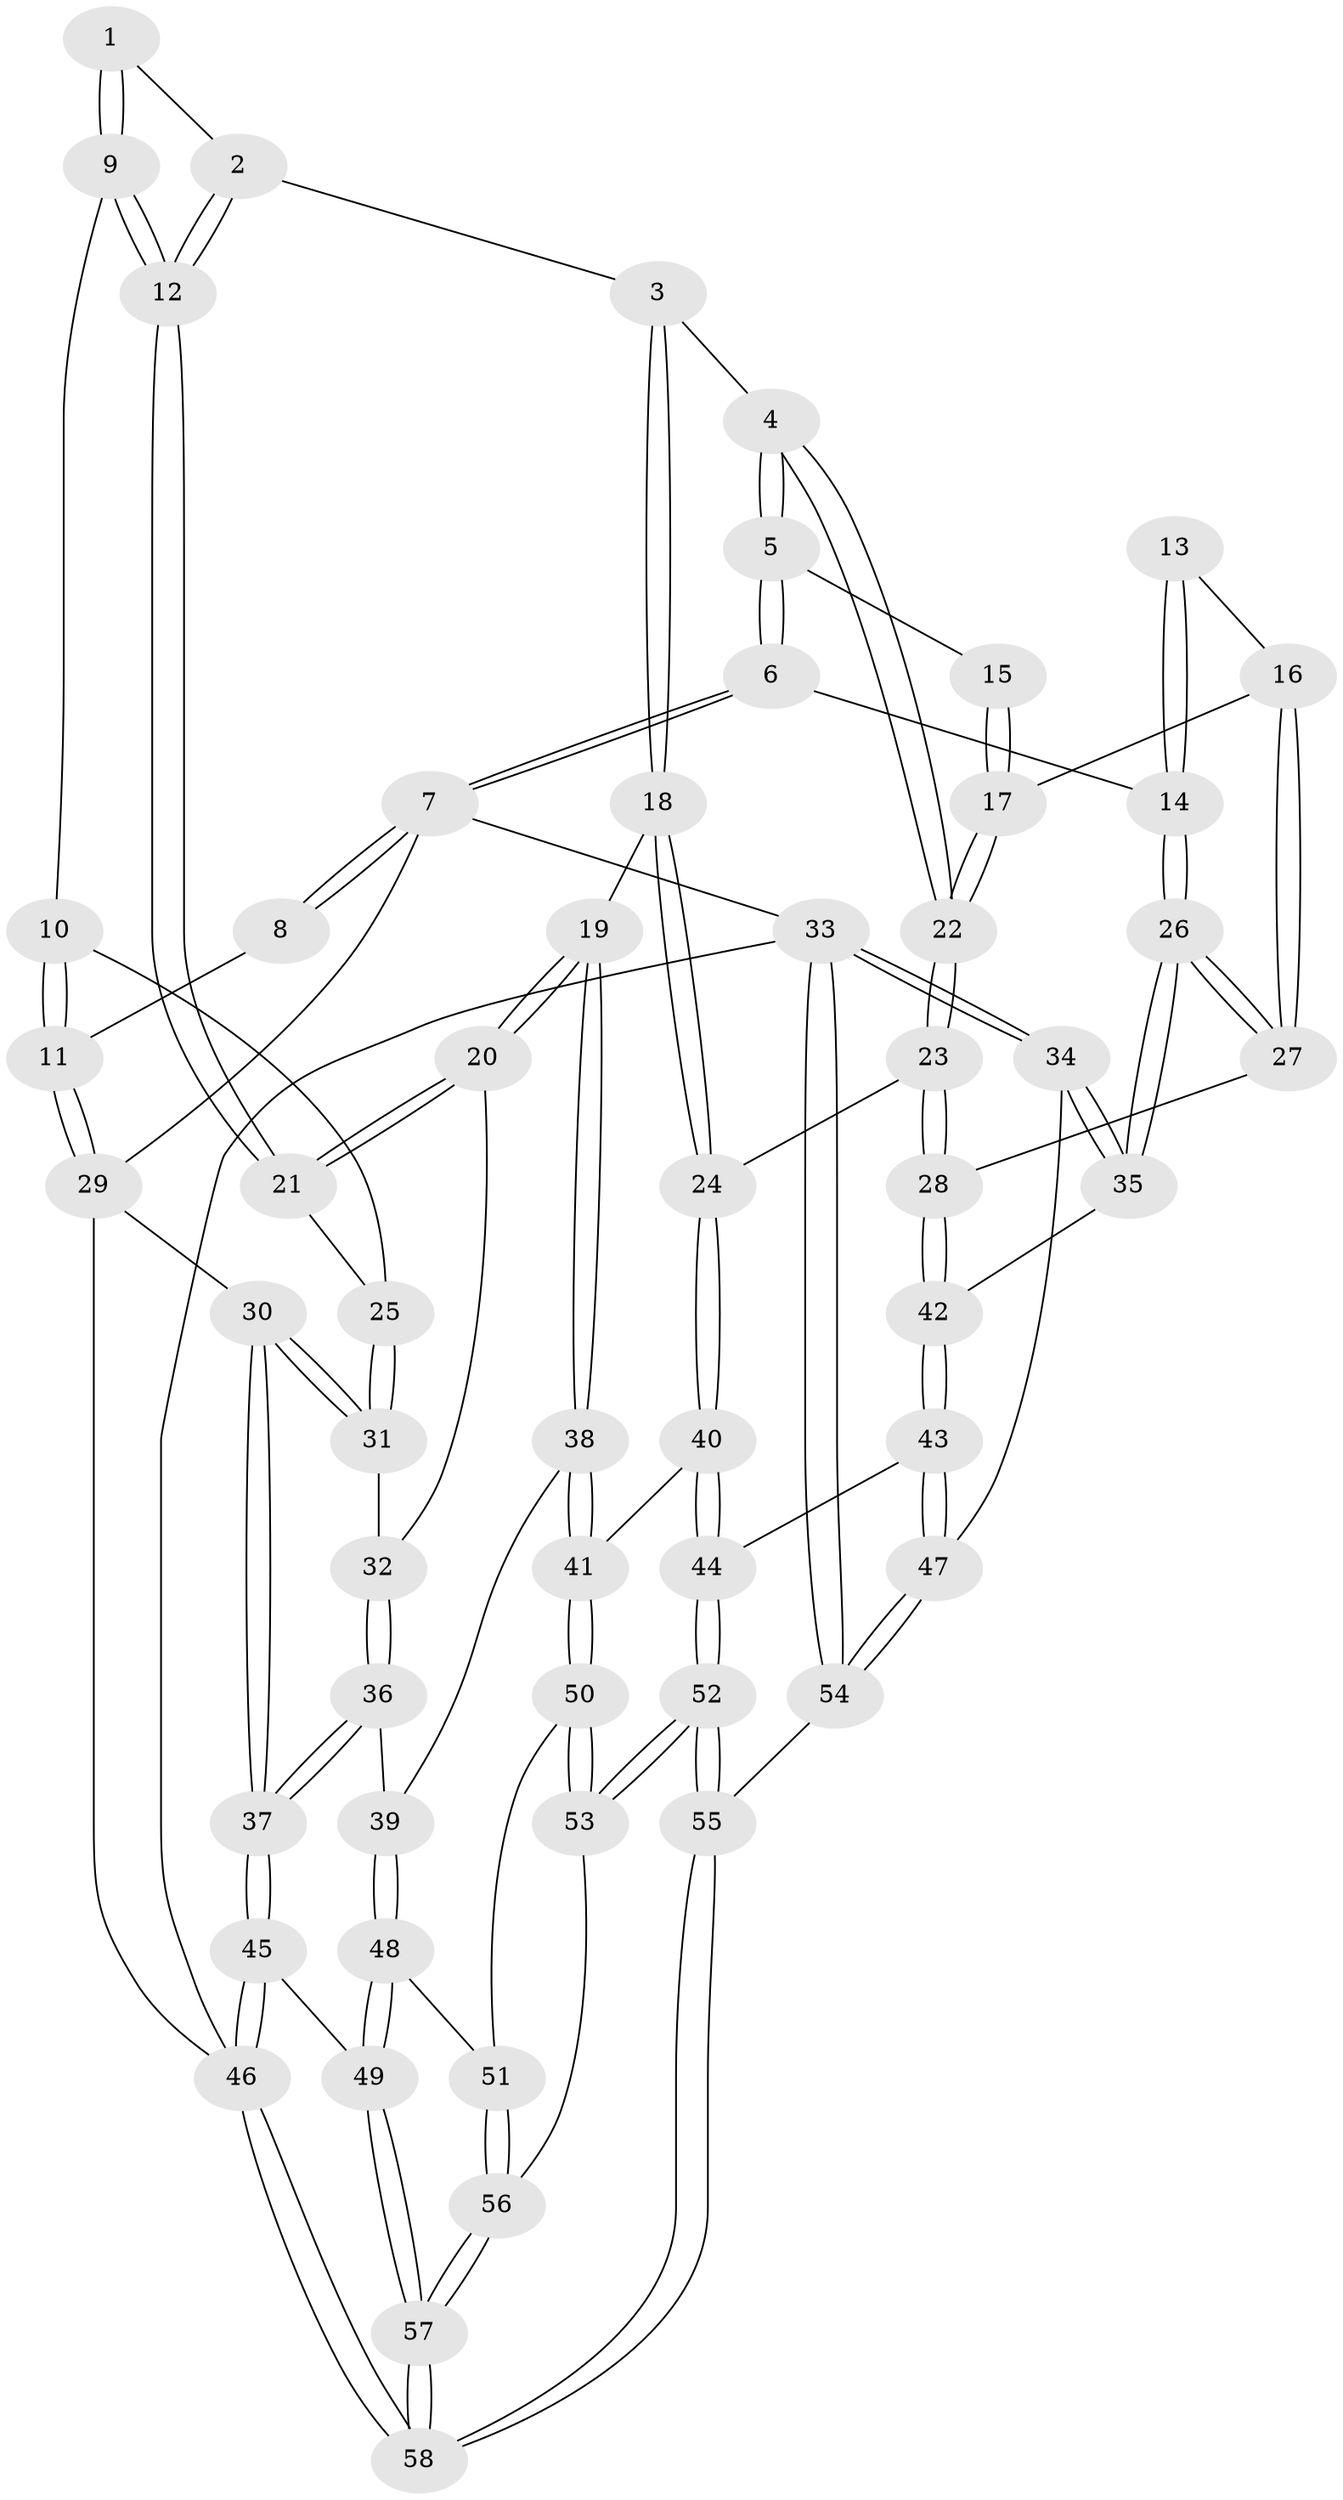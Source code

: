 // Generated by graph-tools (version 1.1) at 2025/51/03/09/25 03:51:10]
// undirected, 58 vertices, 142 edges
graph export_dot {
graph [start="1"]
  node [color=gray90,style=filled];
  1 [pos="+0.46894394191331357+0"];
  2 [pos="+0.4966747604657321+0.013003132794014763"];
  3 [pos="+0.5463625046092678+0.06594692734888288"];
  4 [pos="+0.7827025802403755+0.1111564049844556"];
  5 [pos="+1+0"];
  6 [pos="+1+0"];
  7 [pos="+1+0"];
  8 [pos="+0.4674967903546704+0"];
  9 [pos="+0.13316959241310072+0.1523814026912342"];
  10 [pos="+0.12003265869673073+0.15298566840948263"];
  11 [pos="+0+0"];
  12 [pos="+0.35008088708463775+0.19266090443652734"];
  13 [pos="+0.9269329856978661+0.23911341320458346"];
  14 [pos="+1+0"];
  15 [pos="+0.8935902380418386+0.17917468883334078"];
  16 [pos="+0.9192873955899593+0.24757637982481287"];
  17 [pos="+0.8225152404077365+0.23365243191301938"];
  18 [pos="+0.6196887894354808+0.3099539190724131"];
  19 [pos="+0.3518269577224666+0.3588863295195802"];
  20 [pos="+0.35033947872863735+0.3557891324790836"];
  21 [pos="+0.3419402493016992+0.2823001143390336"];
  22 [pos="+0.8097429234951178+0.2350851919652647"];
  23 [pos="+0.7443169504926697+0.3596323238690653"];
  24 [pos="+0.6667891570219042+0.36534619304108706"];
  25 [pos="+0.10201520378642324+0.27514983994635495"];
  26 [pos="+1+0.3137329170742743"];
  27 [pos="+0.9351465022098852+0.298427326183284"];
  28 [pos="+0.8509164843661219+0.42413547130834073"];
  29 [pos="+0+0"];
  30 [pos="+0+0.35854404463370615"];
  31 [pos="+0.07692317809830254+0.33768199774350355"];
  32 [pos="+0.0878524780561295+0.35099309431711095"];
  33 [pos="+1+1"];
  34 [pos="+1+0.8758752523274975"];
  35 [pos="+1+0.4932769987021417"];
  36 [pos="+0.15096867153815252+0.5436355142298767"];
  37 [pos="+0+0.6431214496728679"];
  38 [pos="+0.35710906243793455+0.5659830635826637"];
  39 [pos="+0.25137913581277327+0.5924105633125507"];
  40 [pos="+0.5596089367260133+0.5788890694080344"];
  41 [pos="+0.39518238412675794+0.5846754793133843"];
  42 [pos="+0.9064978189250349+0.4903736666892996"];
  43 [pos="+0.7870903957681077+0.6975429958599211"];
  44 [pos="+0.6702410433347584+0.685505312375462"];
  45 [pos="+0+0.7553574608183887"];
  46 [pos="+0+1"];
  47 [pos="+0.8884094398118147+0.8131486028693378"];
  48 [pos="+0.20285242751386884+0.701999937562295"];
  49 [pos="+0.08346599773459916+0.8229419807642542"];
  50 [pos="+0.4076329039270615+0.7888429151935689"];
  51 [pos="+0.29168150152196703+0.8443516424321679"];
  52 [pos="+0.5420400578571563+0.9597271219291796"];
  53 [pos="+0.5050191258570598+0.9334295240053816"];
  54 [pos="+0.6491728846190031+1"];
  55 [pos="+0.6128055794101177+1"];
  56 [pos="+0.25916121200786313+0.9317972865829568"];
  57 [pos="+0.1843655445251338+0.9878144346582967"];
  58 [pos="+0.14714629335289403+1"];
  1 -- 2;
  1 -- 9;
  1 -- 9;
  2 -- 3;
  2 -- 12;
  2 -- 12;
  3 -- 4;
  3 -- 18;
  3 -- 18;
  4 -- 5;
  4 -- 5;
  4 -- 22;
  4 -- 22;
  5 -- 6;
  5 -- 6;
  5 -- 15;
  6 -- 7;
  6 -- 7;
  6 -- 14;
  7 -- 8;
  7 -- 8;
  7 -- 29;
  7 -- 33;
  8 -- 11;
  9 -- 10;
  9 -- 12;
  9 -- 12;
  10 -- 11;
  10 -- 11;
  10 -- 25;
  11 -- 29;
  11 -- 29;
  12 -- 21;
  12 -- 21;
  13 -- 14;
  13 -- 14;
  13 -- 16;
  14 -- 26;
  14 -- 26;
  15 -- 17;
  15 -- 17;
  16 -- 17;
  16 -- 27;
  16 -- 27;
  17 -- 22;
  17 -- 22;
  18 -- 19;
  18 -- 24;
  18 -- 24;
  19 -- 20;
  19 -- 20;
  19 -- 38;
  19 -- 38;
  20 -- 21;
  20 -- 21;
  20 -- 32;
  21 -- 25;
  22 -- 23;
  22 -- 23;
  23 -- 24;
  23 -- 28;
  23 -- 28;
  24 -- 40;
  24 -- 40;
  25 -- 31;
  25 -- 31;
  26 -- 27;
  26 -- 27;
  26 -- 35;
  26 -- 35;
  27 -- 28;
  28 -- 42;
  28 -- 42;
  29 -- 30;
  29 -- 46;
  30 -- 31;
  30 -- 31;
  30 -- 37;
  30 -- 37;
  31 -- 32;
  32 -- 36;
  32 -- 36;
  33 -- 34;
  33 -- 34;
  33 -- 54;
  33 -- 54;
  33 -- 46;
  34 -- 35;
  34 -- 35;
  34 -- 47;
  35 -- 42;
  36 -- 37;
  36 -- 37;
  36 -- 39;
  37 -- 45;
  37 -- 45;
  38 -- 39;
  38 -- 41;
  38 -- 41;
  39 -- 48;
  39 -- 48;
  40 -- 41;
  40 -- 44;
  40 -- 44;
  41 -- 50;
  41 -- 50;
  42 -- 43;
  42 -- 43;
  43 -- 44;
  43 -- 47;
  43 -- 47;
  44 -- 52;
  44 -- 52;
  45 -- 46;
  45 -- 46;
  45 -- 49;
  46 -- 58;
  46 -- 58;
  47 -- 54;
  47 -- 54;
  48 -- 49;
  48 -- 49;
  48 -- 51;
  49 -- 57;
  49 -- 57;
  50 -- 51;
  50 -- 53;
  50 -- 53;
  51 -- 56;
  51 -- 56;
  52 -- 53;
  52 -- 53;
  52 -- 55;
  52 -- 55;
  53 -- 56;
  54 -- 55;
  55 -- 58;
  55 -- 58;
  56 -- 57;
  56 -- 57;
  57 -- 58;
  57 -- 58;
}
